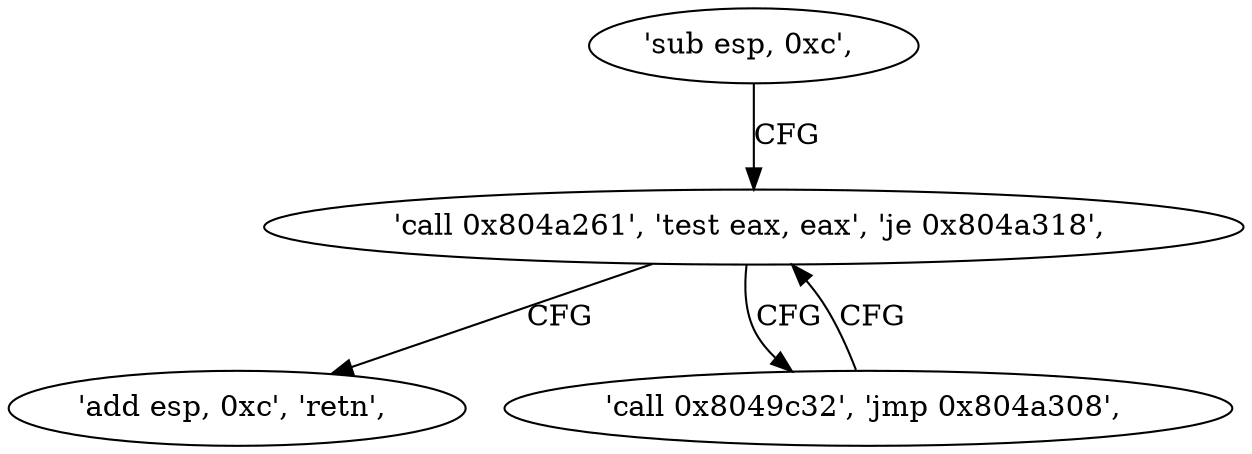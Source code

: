 digraph "func" {
"134521605" [label = "'sub esp, 0xc', " ]
"134521608" [label = "'call 0x804a261', 'test eax, eax', 'je 0x804a318', " ]
"134521624" [label = "'add esp, 0xc', 'retn', " ]
"134521617" [label = "'call 0x8049c32', 'jmp 0x804a308', " ]
"134521605" -> "134521608" [ label = "CFG" ]
"134521608" -> "134521624" [ label = "CFG" ]
"134521608" -> "134521617" [ label = "CFG" ]
"134521617" -> "134521608" [ label = "CFG" ]
}
